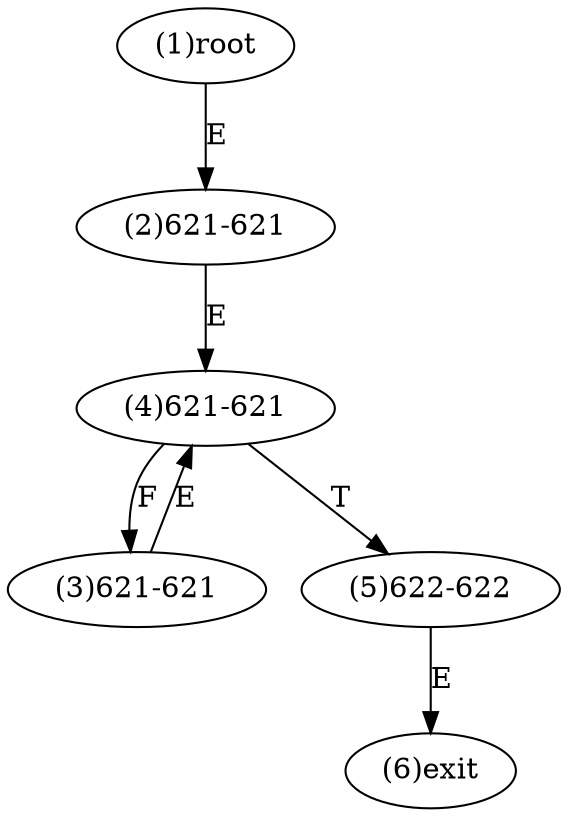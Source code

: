 digraph "" { 
1[ label="(1)root"];
2[ label="(2)621-621"];
3[ label="(3)621-621"];
4[ label="(4)621-621"];
5[ label="(5)622-622"];
6[ label="(6)exit"];
1->2[ label="E"];
2->4[ label="E"];
3->4[ label="E"];
4->3[ label="F"];
4->5[ label="T"];
5->6[ label="E"];
}